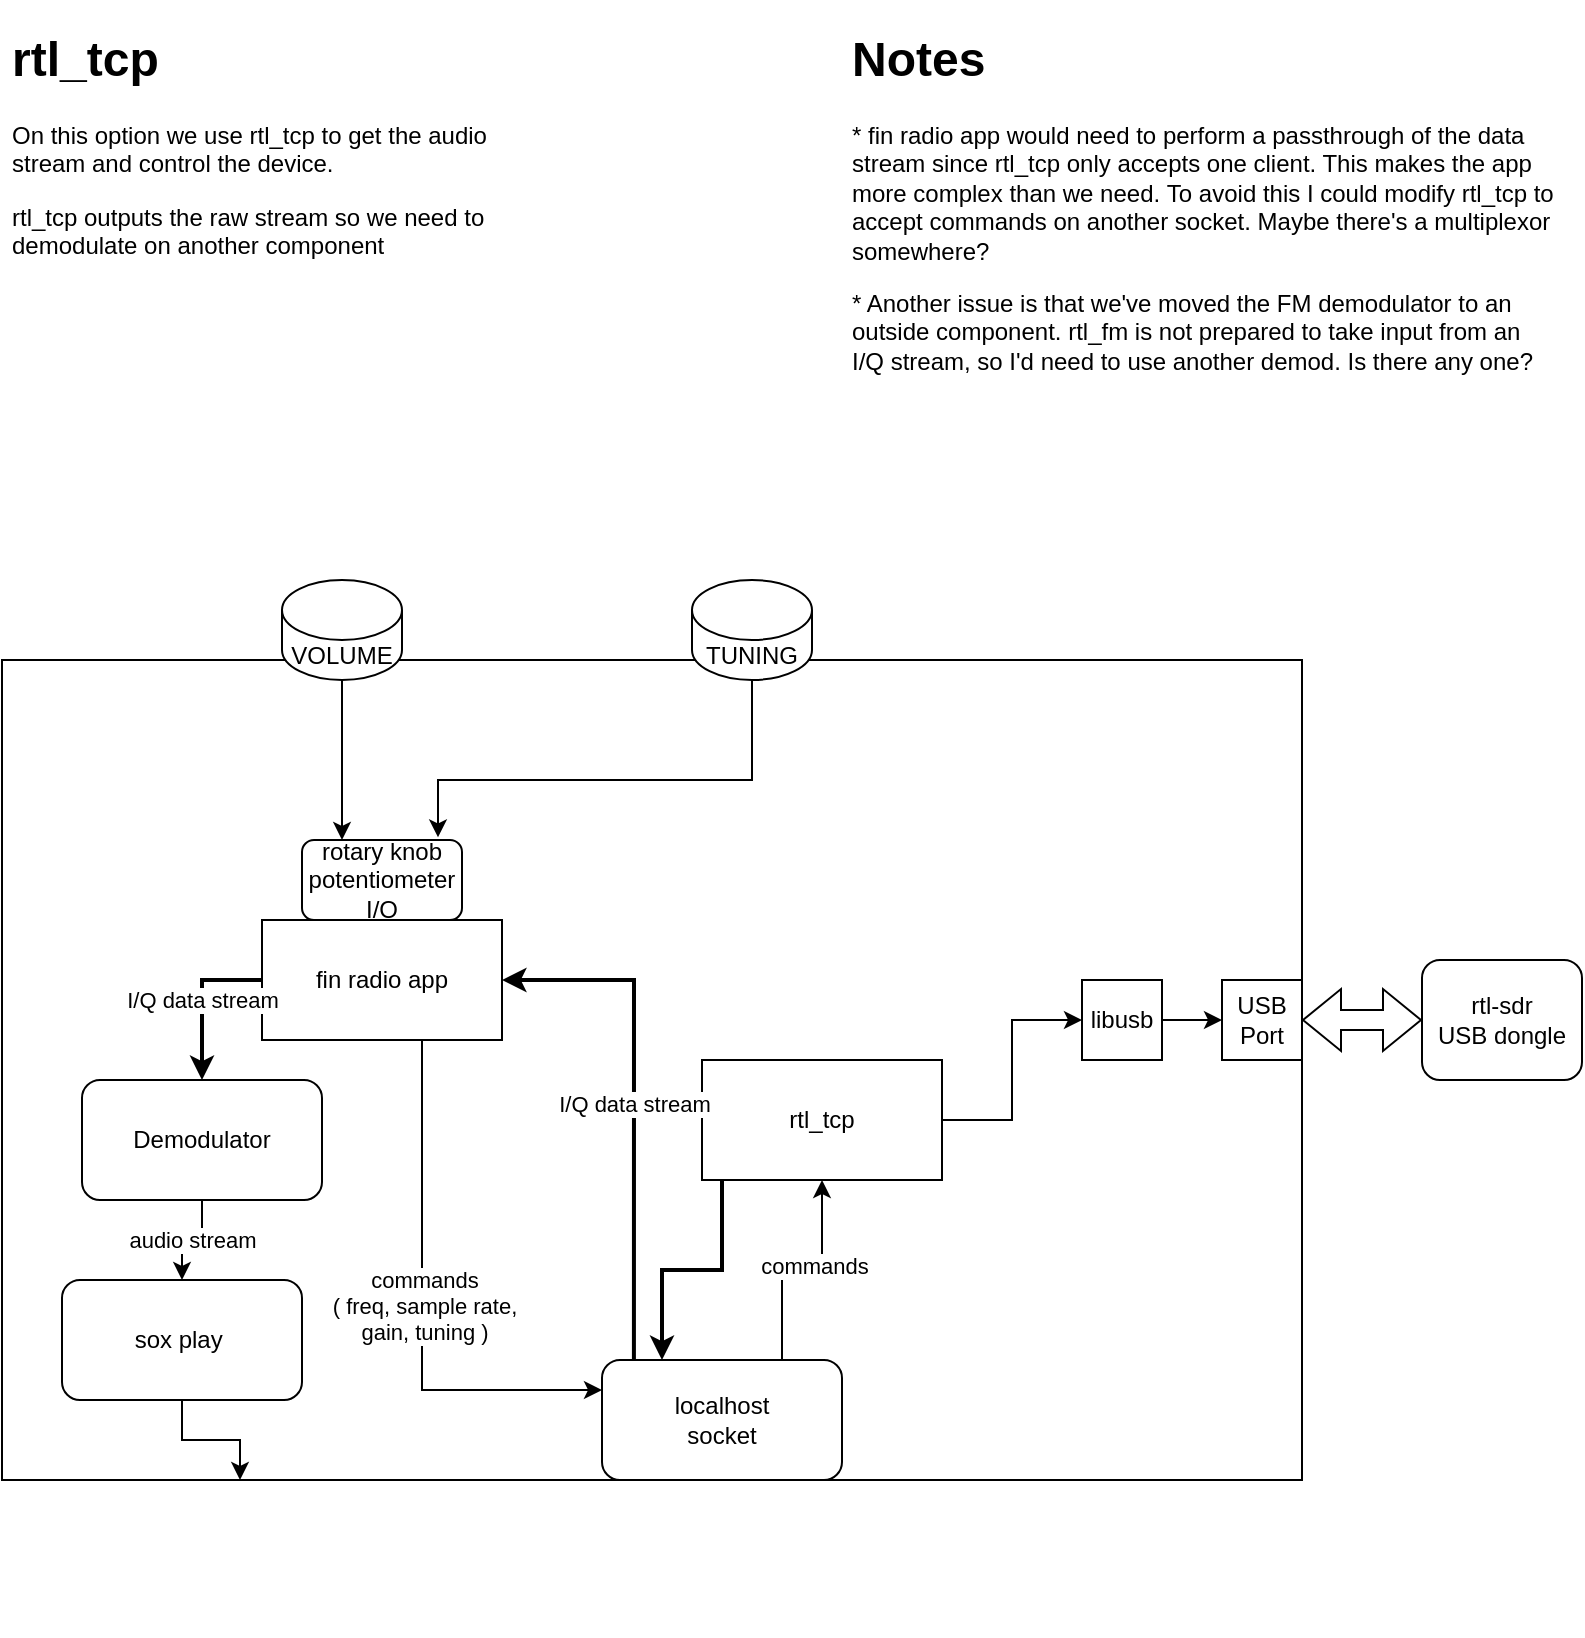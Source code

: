 <mxfile version="17.0.0" type="github">
  <diagram id="eBAYRbaCmWyt2Vs_kIRV" name="Page-1">
    <mxGraphModel dx="1186" dy="774" grid="1" gridSize="10" guides="1" tooltips="1" connect="1" arrows="1" fold="1" page="1" pageScale="1" pageWidth="850" pageHeight="1100" math="0" shadow="0">
      <root>
        <mxCell id="0" />
        <mxCell id="1" parent="0" />
        <mxCell id="41WGvHkmBzIe6xqzSiXb-1" value="" style="rounded=0;whiteSpace=wrap;html=1;" vertex="1" parent="1">
          <mxGeometry x="50" y="350" width="650" height="410" as="geometry" />
        </mxCell>
        <mxCell id="41WGvHkmBzIe6xqzSiXb-2" value="&lt;h1&gt;rtl_tcp&lt;/h1&gt;&lt;p&gt;On this option we use rtl_tcp to get the audio stream and control the device.&lt;/p&gt;&lt;p&gt;rtl_tcp outputs the raw stream so we need to demodulate on another component&lt;/p&gt;" style="text;html=1;strokeColor=none;fillColor=none;spacing=5;spacingTop=-20;whiteSpace=wrap;overflow=hidden;rounded=0;" vertex="1" parent="1">
          <mxGeometry x="50" y="30" width="260" height="120" as="geometry" />
        </mxCell>
        <mxCell id="41WGvHkmBzIe6xqzSiXb-3" value="rtl-sdr&lt;br&gt;USB dongle" style="rounded=1;whiteSpace=wrap;html=1;" vertex="1" parent="1">
          <mxGeometry x="760" y="500" width="80" height="60" as="geometry" />
        </mxCell>
        <mxCell id="41WGvHkmBzIe6xqzSiXb-4" value="" style="shape=flexArrow;endArrow=classic;startArrow=classic;html=1;rounded=0;entryX=0;entryY=0.5;entryDx=0;entryDy=0;" edge="1" parent="1" target="41WGvHkmBzIe6xqzSiXb-3">
          <mxGeometry width="100" height="100" relative="1" as="geometry">
            <mxPoint x="700" y="530" as="sourcePoint" />
            <mxPoint x="760" y="500" as="targetPoint" />
          </mxGeometry>
        </mxCell>
        <mxCell id="41WGvHkmBzIe6xqzSiXb-11" style="edgeStyle=orthogonalEdgeStyle;rounded=0;orthogonalLoop=1;jettySize=auto;html=1;" edge="1" parent="1" source="41WGvHkmBzIe6xqzSiXb-5" target="41WGvHkmBzIe6xqzSiXb-8">
          <mxGeometry relative="1" as="geometry" />
        </mxCell>
        <mxCell id="41WGvHkmBzIe6xqzSiXb-19" style="edgeStyle=orthogonalEdgeStyle;rounded=0;orthogonalLoop=1;jettySize=auto;html=1;entryX=0.25;entryY=0;entryDx=0;entryDy=0;strokeWidth=2;" edge="1" parent="1" source="41WGvHkmBzIe6xqzSiXb-5" target="41WGvHkmBzIe6xqzSiXb-12">
          <mxGeometry relative="1" as="geometry">
            <Array as="points">
              <mxPoint x="410" y="655" />
              <mxPoint x="380" y="655" />
            </Array>
          </mxGeometry>
        </mxCell>
        <mxCell id="41WGvHkmBzIe6xqzSiXb-5" value="rtl_tcp" style="rounded=0;whiteSpace=wrap;html=1;" vertex="1" parent="1">
          <mxGeometry x="400" y="550" width="120" height="60" as="geometry" />
        </mxCell>
        <mxCell id="41WGvHkmBzIe6xqzSiXb-7" value="USB Port" style="whiteSpace=wrap;html=1;aspect=fixed;" vertex="1" parent="1">
          <mxGeometry x="660" y="510" width="40" height="40" as="geometry" />
        </mxCell>
        <mxCell id="41WGvHkmBzIe6xqzSiXb-9" style="edgeStyle=orthogonalEdgeStyle;rounded=0;orthogonalLoop=1;jettySize=auto;html=1;exitX=1;exitY=0.5;exitDx=0;exitDy=0;entryX=0;entryY=0.5;entryDx=0;entryDy=0;" edge="1" parent="1" source="41WGvHkmBzIe6xqzSiXb-8" target="41WGvHkmBzIe6xqzSiXb-7">
          <mxGeometry relative="1" as="geometry" />
        </mxCell>
        <mxCell id="41WGvHkmBzIe6xqzSiXb-8" value="libusb" style="whiteSpace=wrap;html=1;aspect=fixed;" vertex="1" parent="1">
          <mxGeometry x="590" y="510" width="40" height="40" as="geometry" />
        </mxCell>
        <mxCell id="41WGvHkmBzIe6xqzSiXb-15" style="edgeStyle=orthogonalEdgeStyle;rounded=0;orthogonalLoop=1;jettySize=auto;html=1;" edge="1" parent="1" source="41WGvHkmBzIe6xqzSiXb-12" target="41WGvHkmBzIe6xqzSiXb-5">
          <mxGeometry relative="1" as="geometry">
            <Array as="points">
              <mxPoint x="440" y="655" />
              <mxPoint x="460" y="655" />
            </Array>
          </mxGeometry>
        </mxCell>
        <mxCell id="41WGvHkmBzIe6xqzSiXb-17" value="commands" style="edgeLabel;html=1;align=center;verticalAlign=middle;resizable=0;points=[];" vertex="1" connectable="0" parent="41WGvHkmBzIe6xqzSiXb-15">
          <mxGeometry x="0.1" y="2" relative="1" as="geometry">
            <mxPoint as="offset" />
          </mxGeometry>
        </mxCell>
        <mxCell id="41WGvHkmBzIe6xqzSiXb-12" value="localhost&lt;br&gt;socket" style="rounded=1;whiteSpace=wrap;html=1;" vertex="1" parent="1">
          <mxGeometry x="350" y="700" width="120" height="60" as="geometry" />
        </mxCell>
        <mxCell id="41WGvHkmBzIe6xqzSiXb-14" style="edgeStyle=orthogonalEdgeStyle;rounded=0;orthogonalLoop=1;jettySize=auto;html=1;entryX=0;entryY=0.25;entryDx=0;entryDy=0;" edge="1" parent="1" source="41WGvHkmBzIe6xqzSiXb-13" target="41WGvHkmBzIe6xqzSiXb-12">
          <mxGeometry relative="1" as="geometry">
            <Array as="points">
              <mxPoint x="260" y="715" />
            </Array>
          </mxGeometry>
        </mxCell>
        <mxCell id="41WGvHkmBzIe6xqzSiXb-16" value="commands&lt;br&gt;( freq, sample rate,&lt;br&gt;gain, tuning )" style="edgeLabel;html=1;align=center;verticalAlign=middle;resizable=0;points=[];" vertex="1" connectable="0" parent="41WGvHkmBzIe6xqzSiXb-14">
          <mxGeometry x="0.004" y="1" relative="1" as="geometry">
            <mxPoint as="offset" />
          </mxGeometry>
        </mxCell>
        <mxCell id="41WGvHkmBzIe6xqzSiXb-13" value="fin radio app" style="rounded=0;whiteSpace=wrap;html=1;" vertex="1" parent="1">
          <mxGeometry x="180" y="480" width="120" height="60" as="geometry" />
        </mxCell>
        <mxCell id="41WGvHkmBzIe6xqzSiXb-20" value="I/Q data stream" style="edgeStyle=orthogonalEdgeStyle;rounded=0;orthogonalLoop=1;jettySize=auto;html=1;strokeWidth=2;exitX=0.133;exitY=0;exitDx=0;exitDy=0;exitPerimeter=0;" edge="1" parent="1" source="41WGvHkmBzIe6xqzSiXb-12" target="41WGvHkmBzIe6xqzSiXb-13">
          <mxGeometry relative="1" as="geometry">
            <mxPoint x="420" y="620" as="sourcePoint" />
            <mxPoint x="390" y="710" as="targetPoint" />
            <Array as="points">
              <mxPoint x="366" y="510" />
            </Array>
          </mxGeometry>
        </mxCell>
        <mxCell id="41WGvHkmBzIe6xqzSiXb-23" style="edgeStyle=orthogonalEdgeStyle;rounded=0;orthogonalLoop=1;jettySize=auto;html=1;strokeWidth=1;entryX=0.25;entryY=0;entryDx=0;entryDy=0;" edge="1" parent="1" source="41WGvHkmBzIe6xqzSiXb-21" target="41WGvHkmBzIe6xqzSiXb-25">
          <mxGeometry relative="1" as="geometry">
            <mxPoint x="210" y="430" as="targetPoint" />
          </mxGeometry>
        </mxCell>
        <mxCell id="41WGvHkmBzIe6xqzSiXb-21" value="VOLUME" style="shape=cylinder3;whiteSpace=wrap;html=1;boundedLbl=1;backgroundOutline=1;size=15;" vertex="1" parent="1">
          <mxGeometry x="190" y="310" width="60" height="50" as="geometry" />
        </mxCell>
        <mxCell id="41WGvHkmBzIe6xqzSiXb-24" style="edgeStyle=orthogonalEdgeStyle;rounded=0;orthogonalLoop=1;jettySize=auto;html=1;strokeWidth=1;entryX=0.85;entryY=-0.033;entryDx=0;entryDy=0;entryPerimeter=0;" edge="1" parent="1" source="41WGvHkmBzIe6xqzSiXb-22" target="41WGvHkmBzIe6xqzSiXb-25">
          <mxGeometry relative="1" as="geometry">
            <mxPoint x="270" y="420" as="targetPoint" />
            <Array as="points">
              <mxPoint x="425" y="410" />
              <mxPoint x="268" y="410" />
            </Array>
          </mxGeometry>
        </mxCell>
        <mxCell id="41WGvHkmBzIe6xqzSiXb-22" value="TUNING" style="shape=cylinder3;whiteSpace=wrap;html=1;boundedLbl=1;backgroundOutline=1;size=15;" vertex="1" parent="1">
          <mxGeometry x="395" y="310" width="60" height="50" as="geometry" />
        </mxCell>
        <mxCell id="41WGvHkmBzIe6xqzSiXb-25" value="rotary knob&lt;br&gt;potentiometer I/O" style="rounded=1;whiteSpace=wrap;html=1;" vertex="1" parent="1">
          <mxGeometry x="200" y="440" width="80" height="40" as="geometry" />
        </mxCell>
        <mxCell id="41WGvHkmBzIe6xqzSiXb-26" value="" style="shape=image;html=1;verticalAlign=top;verticalLabelPosition=bottom;labelBackgroundColor=#ffffff;imageAspect=0;aspect=fixed;image=https://cdn4.iconfinder.com/data/icons/geomicons/32/672411-speaker-volume-128.png" vertex="1" parent="1">
          <mxGeometry x="130" y="760" width="78" height="78" as="geometry" />
        </mxCell>
        <mxCell id="41WGvHkmBzIe6xqzSiXb-32" value="audio stream" style="edgeStyle=orthogonalEdgeStyle;rounded=0;orthogonalLoop=1;jettySize=auto;html=1;strokeWidth=1;" edge="1" parent="1" source="41WGvHkmBzIe6xqzSiXb-27" target="41WGvHkmBzIe6xqzSiXb-31">
          <mxGeometry relative="1" as="geometry" />
        </mxCell>
        <mxCell id="41WGvHkmBzIe6xqzSiXb-27" value="Demodulator" style="rounded=1;whiteSpace=wrap;html=1;" vertex="1" parent="1">
          <mxGeometry x="90" y="560" width="120" height="60" as="geometry" />
        </mxCell>
        <mxCell id="41WGvHkmBzIe6xqzSiXb-30" value="I/Q data stream" style="edgeStyle=orthogonalEdgeStyle;rounded=0;orthogonalLoop=1;jettySize=auto;html=1;strokeWidth=2;exitX=0;exitY=0.5;exitDx=0;exitDy=0;" edge="1" parent="1" source="41WGvHkmBzIe6xqzSiXb-13" target="41WGvHkmBzIe6xqzSiXb-27">
          <mxGeometry relative="1" as="geometry">
            <mxPoint x="115.96" y="540" as="sourcePoint" />
            <mxPoint x="50" y="350" as="targetPoint" />
            <Array as="points">
              <mxPoint x="150" y="510" />
            </Array>
          </mxGeometry>
        </mxCell>
        <mxCell id="41WGvHkmBzIe6xqzSiXb-33" style="edgeStyle=orthogonalEdgeStyle;rounded=0;orthogonalLoop=1;jettySize=auto;html=1;strokeWidth=1;" edge="1" parent="1" source="41WGvHkmBzIe6xqzSiXb-31" target="41WGvHkmBzIe6xqzSiXb-26">
          <mxGeometry relative="1" as="geometry" />
        </mxCell>
        <mxCell id="41WGvHkmBzIe6xqzSiXb-31" value="sox play&amp;nbsp;" style="rounded=1;whiteSpace=wrap;html=1;" vertex="1" parent="1">
          <mxGeometry x="80" y="660" width="120" height="60" as="geometry" />
        </mxCell>
        <mxCell id="41WGvHkmBzIe6xqzSiXb-36" value="&lt;h1&gt;Notes&lt;/h1&gt;&lt;p&gt;* fin radio app would need to perform a passthrough of the data stream since rtl_tcp only accepts one client. This makes the app more complex than we need.&amp;nbsp;&lt;span&gt;To avoid this I could modify rtl_tcp to accept commands on another socket. Maybe there&#39;s a multiplexor somewhere?&lt;/span&gt;&lt;/p&gt;&lt;p&gt;&lt;span&gt;* Another issue is that we&#39;ve moved the FM demodulator to an outside component. rtl_fm is not prepared to take input from an I/Q stream, so I&#39;d need to use another demod. Is there any one?&lt;/span&gt;&lt;/p&gt;" style="text;html=1;strokeColor=none;fillColor=none;spacing=5;spacingTop=-20;whiteSpace=wrap;overflow=hidden;rounded=0;" vertex="1" parent="1">
          <mxGeometry x="470" y="30" width="360" height="230" as="geometry" />
        </mxCell>
      </root>
    </mxGraphModel>
  </diagram>
</mxfile>
